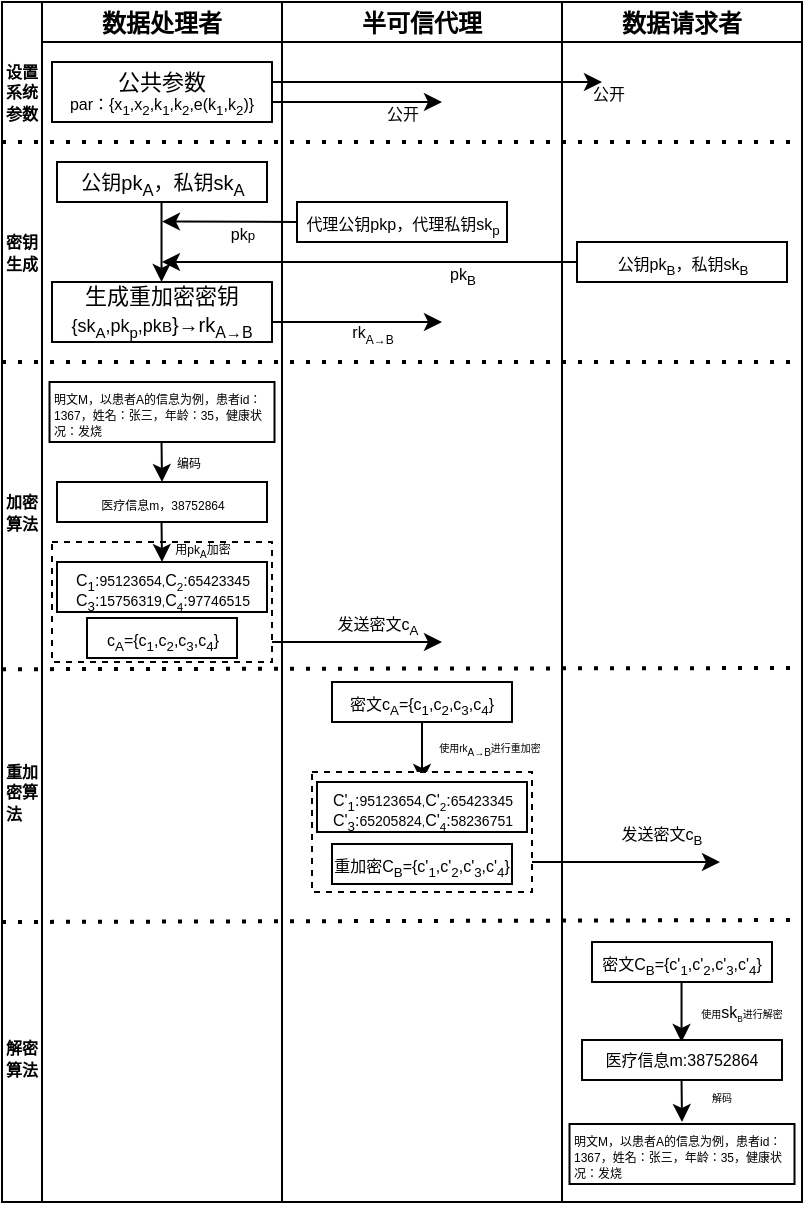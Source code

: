<mxfile version="24.4.6" type="github">
  <diagram name="第 1 页" id="2B9-g3zwyfel9pQjpdhB">
    <mxGraphModel dx="574" dy="295" grid="1" gridSize="10" guides="1" tooltips="1" connect="1" arrows="1" fold="1" page="1" pageScale="1" pageWidth="827" pageHeight="1169" math="0" shadow="0">
      <root>
        <mxCell id="0" />
        <mxCell id="1" parent="0" />
        <mxCell id="FPaeK-ZUEYd0aDJhkk1g-1" value="" style="swimlane;childLayout=stackLayout;resizeParent=1;resizeParentMax=0;startSize=20;horizontal=0;horizontalStack=1;" parent="1" vertex="1">
          <mxGeometry x="160" y="170" width="400" height="600" as="geometry">
            <mxRectangle x="160" y="170" width="40" height="50" as="alternateBounds" />
          </mxGeometry>
        </mxCell>
        <mxCell id="FPaeK-ZUEYd0aDJhkk1g-2" value="数据处理者" style="swimlane;startSize=20;" parent="FPaeK-ZUEYd0aDJhkk1g-1" vertex="1">
          <mxGeometry x="20" width="120" height="600" as="geometry" />
        </mxCell>
        <mxCell id="FPaeK-ZUEYd0aDJhkk1g-5" value="&lt;font style=&quot;font-size: 11px;&quot;&gt;公共参数&lt;/font&gt;&lt;div style=&quot;font-size: 8px;&quot;&gt;&lt;font style=&quot;font-size: 8px;&quot;&gt;par：{x&lt;sub style=&quot;&quot;&gt;1&lt;/sub&gt;,x&lt;sub style=&quot;&quot;&gt;2&lt;/sub&gt;,k&lt;sub style=&quot;&quot;&gt;1&lt;/sub&gt;,k&lt;sub style=&quot;&quot;&gt;2&lt;/sub&gt;,e(k&lt;sub style=&quot;&quot;&gt;1&lt;/sub&gt;,k&lt;sub style=&quot;&quot;&gt;2&lt;/sub&gt;)}&lt;/font&gt;&lt;/div&gt;" style="rounded=0;whiteSpace=wrap;html=1;" parent="FPaeK-ZUEYd0aDJhkk1g-2" vertex="1">
          <mxGeometry x="5" y="30" width="110" height="30" as="geometry" />
        </mxCell>
        <mxCell id="FPaeK-ZUEYd0aDJhkk1g-12" value="&lt;span style=&quot;font-size: 10px;&quot;&gt;公钥pk&lt;sub&gt;A&lt;/sub&gt;，私钥sk&lt;sub&gt;A&lt;/sub&gt;&lt;/span&gt;" style="rounded=0;whiteSpace=wrap;html=1;" parent="FPaeK-ZUEYd0aDJhkk1g-2" vertex="1">
          <mxGeometry x="7.5" y="80" width="105" height="20" as="geometry" />
        </mxCell>
        <mxCell id="FPaeK-ZUEYd0aDJhkk1g-13" value="" style="endArrow=classic;html=1;rounded=0;" parent="FPaeK-ZUEYd0aDJhkk1g-2" edge="1">
          <mxGeometry width="50" height="50" relative="1" as="geometry">
            <mxPoint x="59.76" y="100" as="sourcePoint" />
            <mxPoint x="59.76" y="140" as="targetPoint" />
          </mxGeometry>
        </mxCell>
        <mxCell id="FPaeK-ZUEYd0aDJhkk1g-14" value="&lt;font style=&quot;font-size: 11px;&quot;&gt;生成重加密密钥&lt;/font&gt;&lt;div style=&quot;&quot;&gt;&lt;span style=&quot;font-size: 9px;&quot;&gt;{sk&lt;sub&gt;A&lt;/sub&gt;,pk&lt;sub&gt;p&lt;/sub&gt;,pk&lt;/span&gt;&lt;span style=&quot;font-size: 7.5px;&quot;&gt;B&lt;/span&gt;&lt;font size=&quot;1&quot;&gt;}→rk&lt;sub&gt;&lt;font style=&quot;font-size: 8px;&quot;&gt;A→B&lt;/font&gt;&lt;/sub&gt;&lt;/font&gt;&lt;/div&gt;" style="rounded=0;whiteSpace=wrap;html=1;" parent="FPaeK-ZUEYd0aDJhkk1g-2" vertex="1">
          <mxGeometry x="5" y="140" width="110" height="30" as="geometry" />
        </mxCell>
        <mxCell id="FPaeK-ZUEYd0aDJhkk1g-26" value="&lt;span style=&quot;font-size: 8px;&quot;&gt;pk&lt;/span&gt;&lt;span style=&quot;font-size: 6.667px;&quot;&gt;p&lt;/span&gt;" style="text;html=1;align=center;verticalAlign=middle;resizable=0;points=[];autosize=1;strokeColor=none;fillColor=none;" parent="FPaeK-ZUEYd0aDJhkk1g-2" vertex="1">
          <mxGeometry x="80" y="100" width="40" height="30" as="geometry" />
        </mxCell>
        <mxCell id="FPaeK-ZUEYd0aDJhkk1g-30" value="&lt;p style=&quot;line-height: 50%;&quot;&gt;&lt;font style=&quot;font-size: 6px;&quot;&gt;明文M，以患者A的信息为例，患者id：1367，姓名：张三，年龄：35，健康状况：发烧&lt;/font&gt;&lt;/p&gt;" style="rounded=0;whiteSpace=wrap;html=1;align=left;" parent="FPaeK-ZUEYd0aDJhkk1g-2" vertex="1">
          <mxGeometry x="3.75" y="190" width="112.5" height="30" as="geometry" />
        </mxCell>
        <mxCell id="FPaeK-ZUEYd0aDJhkk1g-32" value="" style="endArrow=classic;html=1;rounded=0;" parent="FPaeK-ZUEYd0aDJhkk1g-2" edge="1">
          <mxGeometry width="50" height="50" relative="1" as="geometry">
            <mxPoint x="59.77" y="220" as="sourcePoint" />
            <mxPoint x="60" y="240" as="targetPoint" />
          </mxGeometry>
        </mxCell>
        <mxCell id="FPaeK-ZUEYd0aDJhkk1g-33" value="&lt;font style=&quot;font-size: 6px;&quot;&gt;编码&lt;/font&gt;" style="text;html=1;align=center;verticalAlign=middle;resizable=0;points=[];autosize=1;strokeColor=none;fillColor=none;" parent="FPaeK-ZUEYd0aDJhkk1g-2" vertex="1">
          <mxGeometry x="53" y="214" width="40" height="30" as="geometry" />
        </mxCell>
        <mxCell id="FPaeK-ZUEYd0aDJhkk1g-34" value="&lt;font style=&quot;font-size: 6px;&quot;&gt;医疗信息m，38752864&lt;/font&gt;" style="rounded=0;whiteSpace=wrap;html=1;" parent="FPaeK-ZUEYd0aDJhkk1g-2" vertex="1">
          <mxGeometry x="7.5" y="240" width="105" height="20" as="geometry" />
        </mxCell>
        <mxCell id="FPaeK-ZUEYd0aDJhkk1g-37" value="" style="rounded=0;whiteSpace=wrap;html=1;dashed=1;" parent="FPaeK-ZUEYd0aDJhkk1g-2" vertex="1">
          <mxGeometry x="5" y="270" width="110" height="60" as="geometry" />
        </mxCell>
        <mxCell id="FPaeK-ZUEYd0aDJhkk1g-35" value="" style="endArrow=classic;html=1;rounded=0;" parent="FPaeK-ZUEYd0aDJhkk1g-2" edge="1">
          <mxGeometry width="50" height="50" relative="1" as="geometry">
            <mxPoint x="59.77" y="260" as="sourcePoint" />
            <mxPoint x="60" y="280" as="targetPoint" />
          </mxGeometry>
        </mxCell>
        <mxCell id="FPaeK-ZUEYd0aDJhkk1g-36" value="&lt;font style=&quot;font-size: 6px;&quot;&gt;用pk&lt;sub&gt;A&lt;/sub&gt;加密&lt;/font&gt;" style="text;html=1;align=center;verticalAlign=middle;resizable=0;points=[];autosize=1;strokeColor=none;fillColor=none;" parent="FPaeK-ZUEYd0aDJhkk1g-2" vertex="1">
          <mxGeometry x="55" y="257" width="50" height="30" as="geometry" />
        </mxCell>
        <mxCell id="FPaeK-ZUEYd0aDJhkk1g-38" value="&lt;font style=&quot;font-size: 8px;&quot;&gt;C&lt;sub&gt;1&lt;/sub&gt;:&lt;/font&gt;&lt;font style=&quot;font-size: 7px;&quot;&gt;95123654&lt;/font&gt;&lt;font style=&quot;font-size: 6px;&quot;&gt;,&lt;/font&gt;&lt;font style=&quot;font-size: 7px;&quot;&gt;&lt;span style=&quot;font-size: 8px;&quot;&gt;C&lt;/span&gt;&lt;sub&gt;2&lt;/sub&gt;&lt;span style=&quot;font-size: 8px;&quot;&gt;:&lt;/span&gt;65423345&lt;/font&gt;&lt;div style=&quot;font-size: 11px; line-height: 50%;&quot;&gt;&lt;font style=&quot;font-size: 8px;&quot;&gt;C&lt;sub&gt;3&lt;/sub&gt;:&lt;/font&gt;&lt;font style=&quot;font-size: 7px;&quot;&gt;15756319&lt;/font&gt;&lt;font style=&quot;font-size: 6px;&quot;&gt;,&lt;/font&gt;&lt;font style=&quot;font-size: 7px;&quot;&gt;&lt;span style=&quot;font-size: 8px;&quot;&gt;C&lt;/span&gt;&lt;sub&gt;4&lt;/sub&gt;&lt;span style=&quot;font-size: 8px;&quot;&gt;:&lt;/span&gt;97746515&lt;/font&gt;&lt;/div&gt;" style="rounded=0;whiteSpace=wrap;html=1;" parent="FPaeK-ZUEYd0aDJhkk1g-2" vertex="1">
          <mxGeometry x="7.5" y="280" width="105" height="25" as="geometry" />
        </mxCell>
        <mxCell id="FPaeK-ZUEYd0aDJhkk1g-39" value="&lt;font style=&quot;font-size: 8px;&quot;&gt;c&lt;sub&gt;A&lt;/sub&gt;={c&lt;sub&gt;1&lt;/sub&gt;,c&lt;sub&gt;2&lt;/sub&gt;,c&lt;sub&gt;3&lt;/sub&gt;,c&lt;sub&gt;4&lt;/sub&gt;}&lt;/font&gt;" style="rounded=0;whiteSpace=wrap;html=1;" parent="FPaeK-ZUEYd0aDJhkk1g-2" vertex="1">
          <mxGeometry x="22.5" y="308" width="75" height="20" as="geometry" />
        </mxCell>
        <mxCell id="FPaeK-ZUEYd0aDJhkk1g-52" value="" style="endArrow=none;dashed=1;html=1;dashPattern=1 3;strokeWidth=2;rounded=0;" parent="FPaeK-ZUEYd0aDJhkk1g-2" edge="1">
          <mxGeometry width="50" height="50" relative="1" as="geometry">
            <mxPoint x="-20" y="460" as="sourcePoint" />
            <mxPoint x="380" y="459" as="targetPoint" />
          </mxGeometry>
        </mxCell>
        <mxCell id="FPaeK-ZUEYd0aDJhkk1g-3" value="半可信代理" style="swimlane;startSize=20;" parent="FPaeK-ZUEYd0aDJhkk1g-1" vertex="1">
          <mxGeometry x="140" width="140" height="600" as="geometry" />
        </mxCell>
        <mxCell id="FPaeK-ZUEYd0aDJhkk1g-7" value="" style="endArrow=classic;html=1;rounded=0;" parent="FPaeK-ZUEYd0aDJhkk1g-3" edge="1">
          <mxGeometry width="50" height="50" relative="1" as="geometry">
            <mxPoint x="-5" y="40" as="sourcePoint" />
            <mxPoint x="160" y="40" as="targetPoint" />
          </mxGeometry>
        </mxCell>
        <mxCell id="FPaeK-ZUEYd0aDJhkk1g-8" value="" style="endArrow=classic;html=1;rounded=0;" parent="FPaeK-ZUEYd0aDJhkk1g-3" edge="1">
          <mxGeometry width="50" height="50" relative="1" as="geometry">
            <mxPoint x="-5" y="50" as="sourcePoint" />
            <mxPoint x="80" y="50" as="targetPoint" />
          </mxGeometry>
        </mxCell>
        <mxCell id="FPaeK-ZUEYd0aDJhkk1g-10" value="&lt;font style=&quot;font-size: 8px;&quot;&gt;公开&lt;/font&gt;" style="text;html=1;align=center;verticalAlign=middle;resizable=0;points=[];autosize=1;strokeColor=none;fillColor=none;" parent="FPaeK-ZUEYd0aDJhkk1g-3" vertex="1">
          <mxGeometry x="40" y="40" width="40" height="30" as="geometry" />
        </mxCell>
        <mxCell id="FPaeK-ZUEYd0aDJhkk1g-20" value="&lt;font style=&quot;font-size: 8px;&quot;&gt;代理公钥pkp，代理私钥sk&lt;sub style=&quot;&quot;&gt;p&lt;/sub&gt;&lt;/font&gt;" style="rounded=0;whiteSpace=wrap;html=1;" parent="FPaeK-ZUEYd0aDJhkk1g-3" vertex="1">
          <mxGeometry x="7.5" y="100" width="105" height="20" as="geometry" />
        </mxCell>
        <mxCell id="FPaeK-ZUEYd0aDJhkk1g-22" value="" style="endArrow=classic;html=1;rounded=0;exitX=0;exitY=0.5;exitDx=0;exitDy=0;" parent="FPaeK-ZUEYd0aDJhkk1g-3" source="FPaeK-ZUEYd0aDJhkk1g-21" edge="1">
          <mxGeometry width="50" height="50" relative="1" as="geometry">
            <mxPoint x="125" y="130" as="sourcePoint" />
            <mxPoint x="-60" y="130" as="targetPoint" />
          </mxGeometry>
        </mxCell>
        <mxCell id="FPaeK-ZUEYd0aDJhkk1g-23" value="" style="endArrow=classic;html=1;rounded=0;exitX=0;exitY=0.5;exitDx=0;exitDy=0;" parent="FPaeK-ZUEYd0aDJhkk1g-3" source="FPaeK-ZUEYd0aDJhkk1g-20" edge="1">
          <mxGeometry width="50" height="50" relative="1" as="geometry">
            <mxPoint y="110" as="sourcePoint" />
            <mxPoint x="-60" y="109.76" as="targetPoint" />
          </mxGeometry>
        </mxCell>
        <mxCell id="FPaeK-ZUEYd0aDJhkk1g-25" value="&lt;span style=&quot;font-size: 8px;&quot;&gt;pk&lt;sub&gt;B&lt;/sub&gt;&lt;/span&gt;" style="text;html=1;align=center;verticalAlign=middle;resizable=0;points=[];autosize=1;strokeColor=none;fillColor=none;" parent="FPaeK-ZUEYd0aDJhkk1g-3" vertex="1">
          <mxGeometry x="70" y="120" width="40" height="30" as="geometry" />
        </mxCell>
        <mxCell id="FPaeK-ZUEYd0aDJhkk1g-27" value="" style="endArrow=classic;html=1;rounded=0;" parent="FPaeK-ZUEYd0aDJhkk1g-3" edge="1">
          <mxGeometry width="50" height="50" relative="1" as="geometry">
            <mxPoint x="-5" y="160" as="sourcePoint" />
            <mxPoint x="80" y="160" as="targetPoint" />
          </mxGeometry>
        </mxCell>
        <mxCell id="FPaeK-ZUEYd0aDJhkk1g-28" value="&lt;font style=&quot;&quot;&gt;&lt;span style=&quot;font-size: 8px; text-wrap: wrap;&quot;&gt;rk&lt;/span&gt;&lt;sub style=&quot;text-wrap: wrap;&quot;&gt;&lt;font style=&quot;font-size: 6px;&quot;&gt;A→B&lt;/font&gt;&lt;/sub&gt;&lt;/font&gt;" style="text;html=1;align=center;verticalAlign=middle;resizable=0;points=[];autosize=1;strokeColor=none;fillColor=none;" parent="FPaeK-ZUEYd0aDJhkk1g-3" vertex="1">
          <mxGeometry x="25" y="150" width="40" height="30" as="geometry" />
        </mxCell>
        <mxCell id="FPaeK-ZUEYd0aDJhkk1g-40" value="" style="endArrow=none;dashed=1;html=1;dashPattern=1 3;strokeWidth=2;rounded=0;exitX=0;exitY=0.556;exitDx=0;exitDy=0;exitPerimeter=0;" parent="FPaeK-ZUEYd0aDJhkk1g-3" edge="1" source="FPaeK-ZUEYd0aDJhkk1g-1">
          <mxGeometry width="50" height="50" relative="1" as="geometry">
            <mxPoint x="-200" y="333" as="sourcePoint" />
            <mxPoint x="260" y="333" as="targetPoint" />
          </mxGeometry>
        </mxCell>
        <mxCell id="FPaeK-ZUEYd0aDJhkk1g-29" value="" style="endArrow=none;dashed=1;html=1;dashPattern=1 3;strokeWidth=2;rounded=0;" parent="FPaeK-ZUEYd0aDJhkk1g-3" edge="1">
          <mxGeometry width="50" height="50" relative="1" as="geometry">
            <mxPoint x="-140" y="180" as="sourcePoint" />
            <mxPoint x="260" y="180" as="targetPoint" />
          </mxGeometry>
        </mxCell>
        <mxCell id="FPaeK-ZUEYd0aDJhkk1g-11" value="" style="endArrow=none;dashed=1;html=1;dashPattern=1 3;strokeWidth=2;rounded=0;" parent="FPaeK-ZUEYd0aDJhkk1g-3" edge="1">
          <mxGeometry width="50" height="50" relative="1" as="geometry">
            <mxPoint x="-140" y="70" as="sourcePoint" />
            <mxPoint x="260" y="70" as="targetPoint" />
          </mxGeometry>
        </mxCell>
        <mxCell id="FPaeK-ZUEYd0aDJhkk1g-41" value="" style="endArrow=classic;html=1;rounded=0;" parent="FPaeK-ZUEYd0aDJhkk1g-3" edge="1">
          <mxGeometry width="50" height="50" relative="1" as="geometry">
            <mxPoint x="-5" y="320" as="sourcePoint" />
            <mxPoint x="80" y="320" as="targetPoint" />
          </mxGeometry>
        </mxCell>
        <mxCell id="FPaeK-ZUEYd0aDJhkk1g-43" value="&lt;font style=&quot;font-size: 8px;&quot;&gt;&lt;span style=&quot;text-align: left;&quot;&gt;发送密文&lt;/span&gt;&lt;span style=&quot;text-align: left;&quot;&gt;c&lt;/span&gt;&lt;sub style=&quot;text-align: left;&quot;&gt;A&lt;/sub&gt;&lt;/font&gt;" style="text;strokeColor=none;align=center;fillColor=none;html=1;verticalAlign=middle;whiteSpace=wrap;rounded=0;" parent="FPaeK-ZUEYd0aDJhkk1g-3" vertex="1">
          <mxGeometry x="18" y="295" width="60" height="30" as="geometry" />
        </mxCell>
        <mxCell id="FPaeK-ZUEYd0aDJhkk1g-44" value="&lt;font style=&quot;font-size: 8px;&quot;&gt;密文c&lt;sub&gt;A&lt;/sub&gt;={c&lt;sub&gt;1&lt;/sub&gt;,c&lt;sub&gt;2&lt;/sub&gt;,c&lt;sub&gt;3&lt;/sub&gt;,c&lt;sub&gt;4&lt;/sub&gt;}&lt;/font&gt;" style="rounded=0;whiteSpace=wrap;html=1;" parent="FPaeK-ZUEYd0aDJhkk1g-3" vertex="1">
          <mxGeometry x="25" y="340" width="90" height="20" as="geometry" />
        </mxCell>
        <mxCell id="FPaeK-ZUEYd0aDJhkk1g-45" value="" style="endArrow=classic;html=1;rounded=0;" parent="FPaeK-ZUEYd0aDJhkk1g-3" edge="1">
          <mxGeometry width="50" height="50" relative="1" as="geometry">
            <mxPoint x="70" y="360" as="sourcePoint" />
            <mxPoint x="70" y="390" as="targetPoint" />
          </mxGeometry>
        </mxCell>
        <mxCell id="FPaeK-ZUEYd0aDJhkk1g-47" value="" style="rounded=0;whiteSpace=wrap;html=1;dashed=1;" parent="FPaeK-ZUEYd0aDJhkk1g-3" vertex="1">
          <mxGeometry x="15" y="385" width="110" height="60" as="geometry" />
        </mxCell>
        <mxCell id="FPaeK-ZUEYd0aDJhkk1g-48" value="&lt;font style=&quot;font-size: 8px;&quot;&gt;C&#39;&lt;sub&gt;1&lt;/sub&gt;:&lt;/font&gt;&lt;font style=&quot;font-size: 7px;&quot;&gt;95123654&lt;/font&gt;&lt;font style=&quot;font-size: 6px;&quot;&gt;,&lt;/font&gt;&lt;font style=&quot;font-size: 7px;&quot;&gt;&lt;span style=&quot;font-size: 8px;&quot;&gt;C&#39;&lt;/span&gt;&lt;sub&gt;2&lt;/sub&gt;&lt;span style=&quot;font-size: 8px;&quot;&gt;:&lt;/span&gt;65423345&lt;/font&gt;&lt;div style=&quot;font-size: 11px; line-height: 50%;&quot;&gt;&lt;font style=&quot;font-size: 8px;&quot;&gt;C&#39;&lt;sub&gt;3&lt;/sub&gt;:&lt;/font&gt;&lt;font style=&quot;font-size: 7px;&quot;&gt;65205824&lt;/font&gt;&lt;font style=&quot;font-size: 6px;&quot;&gt;,&lt;/font&gt;&lt;font style=&quot;font-size: 7px;&quot;&gt;&lt;span style=&quot;font-size: 8px;&quot;&gt;C&#39;&lt;/span&gt;&lt;sub&gt;4&lt;/sub&gt;&lt;span style=&quot;font-size: 8px;&quot;&gt;:&lt;/span&gt;58236751&lt;/font&gt;&lt;/div&gt;" style="rounded=0;whiteSpace=wrap;html=1;" parent="FPaeK-ZUEYd0aDJhkk1g-3" vertex="1">
          <mxGeometry x="17.5" y="390" width="105" height="25" as="geometry" />
        </mxCell>
        <mxCell id="FPaeK-ZUEYd0aDJhkk1g-49" value="&lt;font style=&quot;font-size: 8px;&quot;&gt;重加密C&lt;sub&gt;B&lt;/sub&gt;={c&#39;&lt;sub&gt;1&lt;/sub&gt;,c&#39;&lt;sub&gt;2&lt;/sub&gt;,c&#39;&lt;sub&gt;3&lt;/sub&gt;,c&#39;&lt;sub&gt;4&lt;/sub&gt;}&lt;/font&gt;" style="rounded=0;whiteSpace=wrap;html=1;" parent="FPaeK-ZUEYd0aDJhkk1g-3" vertex="1">
          <mxGeometry x="25" y="421" width="90" height="20" as="geometry" />
        </mxCell>
        <mxCell id="FPaeK-ZUEYd0aDJhkk1g-4" value="数据请求者" style="swimlane;startSize=20;" parent="FPaeK-ZUEYd0aDJhkk1g-1" vertex="1">
          <mxGeometry x="280" width="120" height="600" as="geometry" />
        </mxCell>
        <mxCell id="FPaeK-ZUEYd0aDJhkk1g-9" value="&lt;font style=&quot;font-size: 8px;&quot;&gt;公开&lt;/font&gt;" style="text;html=1;align=center;verticalAlign=middle;resizable=0;points=[];autosize=1;strokeColor=none;fillColor=none;" parent="FPaeK-ZUEYd0aDJhkk1g-4" vertex="1">
          <mxGeometry x="3" y="30" width="40" height="30" as="geometry" />
        </mxCell>
        <mxCell id="FPaeK-ZUEYd0aDJhkk1g-21" value="&lt;font style=&quot;font-size: 8px;&quot;&gt;公钥pk&lt;sub style=&quot;&quot;&gt;B&lt;/sub&gt;，私钥sk&lt;sub style=&quot;&quot;&gt;B&lt;/sub&gt;&lt;/font&gt;" style="rounded=0;whiteSpace=wrap;html=1;" parent="FPaeK-ZUEYd0aDJhkk1g-4" vertex="1">
          <mxGeometry x="7.5" y="120" width="105" height="20" as="geometry" />
        </mxCell>
        <mxCell id="FPaeK-ZUEYd0aDJhkk1g-46" value="&lt;div style=&quot;text-align: left; font-size: 5px;&quot;&gt;&lt;span style=&quot;background-color: initial;&quot;&gt;使用&lt;/span&gt;&lt;span style=&quot;background-color: initial; text-align: center;&quot;&gt;rk&lt;/span&gt;&lt;sub style=&quot;background-color: initial; text-align: center;&quot;&gt;&lt;font style=&quot;font-size: 5px;&quot;&gt;A→B&lt;/font&gt;&lt;/sub&gt;&lt;span style=&quot;background-color: initial;&quot;&gt;进行重加密&lt;/span&gt;&lt;/div&gt;" style="text;strokeColor=none;align=center;fillColor=none;html=1;verticalAlign=middle;whiteSpace=wrap;rounded=0;" parent="FPaeK-ZUEYd0aDJhkk1g-4" vertex="1">
          <mxGeometry x="-66" y="358" width="60" height="30" as="geometry" />
        </mxCell>
        <mxCell id="FPaeK-ZUEYd0aDJhkk1g-50" value="" style="endArrow=classic;html=1;rounded=0;exitX=1;exitY=0.75;exitDx=0;exitDy=0;" parent="FPaeK-ZUEYd0aDJhkk1g-4" source="FPaeK-ZUEYd0aDJhkk1g-47" edge="1">
          <mxGeometry width="50" height="50" relative="1" as="geometry">
            <mxPoint x="-6" y="430" as="sourcePoint" />
            <mxPoint x="79" y="430" as="targetPoint" />
          </mxGeometry>
        </mxCell>
        <mxCell id="FPaeK-ZUEYd0aDJhkk1g-51" value="&lt;font style=&quot;font-size: 8px;&quot;&gt;&lt;span style=&quot;text-align: left;&quot;&gt;发送密文&lt;/span&gt;&lt;span style=&quot;text-align: left;&quot;&gt;c&lt;/span&gt;&lt;sub style=&quot;text-align: left;&quot;&gt;B&lt;/sub&gt;&lt;/font&gt;" style="text;strokeColor=none;align=center;fillColor=none;html=1;verticalAlign=middle;whiteSpace=wrap;rounded=0;" parent="FPaeK-ZUEYd0aDJhkk1g-4" vertex="1">
          <mxGeometry x="20" y="400" width="60" height="30" as="geometry" />
        </mxCell>
        <mxCell id="FPaeK-ZUEYd0aDJhkk1g-53" value="&lt;font style=&quot;font-size: 8px;&quot;&gt;密文C&lt;sub&gt;B&lt;/sub&gt;={c&#39;&lt;sub&gt;1&lt;/sub&gt;,c&#39;&lt;sub&gt;2&lt;/sub&gt;,c&#39;&lt;sub&gt;3&lt;/sub&gt;,c&#39;&lt;sub&gt;4&lt;/sub&gt;}&lt;/font&gt;" style="rounded=0;whiteSpace=wrap;html=1;" parent="FPaeK-ZUEYd0aDJhkk1g-4" vertex="1">
          <mxGeometry x="15" y="470" width="90" height="20" as="geometry" />
        </mxCell>
        <mxCell id="FPaeK-ZUEYd0aDJhkk1g-54" value="" style="endArrow=classic;html=1;rounded=0;" parent="FPaeK-ZUEYd0aDJhkk1g-4" edge="1">
          <mxGeometry width="50" height="50" relative="1" as="geometry">
            <mxPoint x="59.77" y="490" as="sourcePoint" />
            <mxPoint x="59.77" y="520" as="targetPoint" />
          </mxGeometry>
        </mxCell>
        <mxCell id="FPaeK-ZUEYd0aDJhkk1g-56" value="医疗信息m:38752864" style="rounded=0;whiteSpace=wrap;html=1;fontSize=8;" parent="FPaeK-ZUEYd0aDJhkk1g-4" vertex="1">
          <mxGeometry x="10" y="519" width="100" height="20" as="geometry" />
        </mxCell>
        <mxCell id="FPaeK-ZUEYd0aDJhkk1g-57" value="" style="endArrow=classic;html=1;rounded=0;" parent="FPaeK-ZUEYd0aDJhkk1g-4" edge="1">
          <mxGeometry width="50" height="50" relative="1" as="geometry">
            <mxPoint x="59.77" y="539" as="sourcePoint" />
            <mxPoint x="60" y="560" as="targetPoint" />
          </mxGeometry>
        </mxCell>
        <mxCell id="FPaeK-ZUEYd0aDJhkk1g-55" value="&lt;div style=&quot;text-align: center; font-size: 5px;&quot;&gt;&lt;span style=&quot;background-color: initial;&quot;&gt;使用&lt;/span&gt;&lt;span style=&quot;background-color: initial; font-size: 8px;&quot;&gt;sk&lt;/span&gt;&lt;sub style=&quot;background-color: initial;&quot;&gt;B&lt;/sub&gt;&lt;span style=&quot;background-color: initial;&quot;&gt;进&lt;/span&gt;&lt;span style=&quot;background-color: initial;&quot;&gt;行解密&lt;/span&gt;&lt;/div&gt;" style="text;strokeColor=none;align=center;fillColor=none;html=1;verticalAlign=middle;whiteSpace=wrap;rounded=0;" parent="FPaeK-ZUEYd0aDJhkk1g-4" vertex="1">
          <mxGeometry x="60" y="490" width="60" height="30" as="geometry" />
        </mxCell>
        <mxCell id="FPaeK-ZUEYd0aDJhkk1g-60" value="" style="edgeStyle=orthogonalEdgeStyle;rounded=0;orthogonalLoop=1;jettySize=auto;html=1;" parent="FPaeK-ZUEYd0aDJhkk1g-4" source="FPaeK-ZUEYd0aDJhkk1g-58" target="FPaeK-ZUEYd0aDJhkk1g-59" edge="1">
          <mxGeometry relative="1" as="geometry" />
        </mxCell>
        <mxCell id="FPaeK-ZUEYd0aDJhkk1g-58" value="&lt;div style=&quot;text-align: center; font-size: 5px;&quot;&gt;解码&lt;/div&gt;" style="text;strokeColor=none;align=center;fillColor=none;html=1;verticalAlign=middle;whiteSpace=wrap;rounded=0;" parent="FPaeK-ZUEYd0aDJhkk1g-4" vertex="1">
          <mxGeometry x="50" y="532" width="60" height="30" as="geometry" />
        </mxCell>
        <mxCell id="FPaeK-ZUEYd0aDJhkk1g-59" value="&lt;p style=&quot;line-height: 50%;&quot;&gt;&lt;font style=&quot;font-size: 6px;&quot;&gt;明文M，以患者A的信息为例，患者id：1367，姓名：张三，年龄：35，健康状况：发烧&lt;/font&gt;&lt;/p&gt;" style="rounded=0;whiteSpace=wrap;html=1;align=left;" parent="FPaeK-ZUEYd0aDJhkk1g-4" vertex="1">
          <mxGeometry x="3.75" y="561" width="112.5" height="30" as="geometry" />
        </mxCell>
        <mxCell id="FPaeK-ZUEYd0aDJhkk1g-6" value="" style="endArrow=classic;html=1;rounded=0;exitX=1;exitY=0.25;exitDx=0;exitDy=0;" parent="1" source="FPaeK-ZUEYd0aDJhkk1g-5" edge="1">
          <mxGeometry width="50" height="50" relative="1" as="geometry">
            <mxPoint x="365" y="370" as="sourcePoint" />
            <mxPoint x="295" y="208" as="targetPoint" />
          </mxGeometry>
        </mxCell>
        <mxCell id="FPaeK-ZUEYd0aDJhkk1g-62" value="&lt;p style=&quot;line-height: 80%;&quot;&gt;&lt;font style=&quot;font-size: 8px;&quot;&gt;&lt;b&gt;设置系统参数&lt;/b&gt;&lt;/font&gt;&lt;/p&gt;" style="text;strokeColor=none;align=left;fillColor=none;html=1;verticalAlign=middle;whiteSpace=wrap;rounded=0;" parent="1" vertex="1">
          <mxGeometry x="160" y="200" width="19" height="30" as="geometry" />
        </mxCell>
        <mxCell id="FPaeK-ZUEYd0aDJhkk1g-63" value="&lt;div style=&quot;line-height: 80%;&quot;&gt;&lt;span style=&quot;font-size: 8px;&quot;&gt;&lt;b&gt;解密算法&lt;/b&gt;&lt;/span&gt;&lt;/div&gt;" style="text;strokeColor=none;align=left;fillColor=none;html=1;verticalAlign=middle;whiteSpace=wrap;rounded=0;" parent="1" vertex="1">
          <mxGeometry x="160" y="683" width="19" height="30" as="geometry" />
        </mxCell>
        <mxCell id="K_Se0XkvJR9W0vBdDikR-2" value="&lt;p style=&quot;line-height: 80%;&quot;&gt;&lt;span style=&quot;font-size: 8px;&quot;&gt;&lt;b&gt;密钥生成&lt;/b&gt;&lt;/span&gt;&lt;br&gt;&lt;/p&gt;" style="text;strokeColor=none;align=left;fillColor=none;html=1;verticalAlign=middle;whiteSpace=wrap;rounded=0;" vertex="1" parent="1">
          <mxGeometry x="160" y="280" width="19" height="30" as="geometry" />
        </mxCell>
        <mxCell id="K_Se0XkvJR9W0vBdDikR-3" value="&lt;p style=&quot;line-height: 80%;&quot;&gt;&lt;span style=&quot;font-size: 8px;&quot;&gt;&lt;b&gt;加密算法&lt;/b&gt;&lt;/span&gt;&lt;br&gt;&lt;/p&gt;" style="text;strokeColor=none;align=left;fillColor=none;html=1;verticalAlign=middle;whiteSpace=wrap;rounded=0;" vertex="1" parent="1">
          <mxGeometry x="159.5" y="410" width="19" height="30" as="geometry" />
        </mxCell>
        <mxCell id="K_Se0XkvJR9W0vBdDikR-4" value="&lt;p style=&quot;line-height: 80%;&quot;&gt;&lt;span style=&quot;font-size: 8px;&quot;&gt;&lt;b&gt;重加密算法&lt;/b&gt;&lt;/span&gt;&lt;br&gt;&lt;/p&gt;" style="text;strokeColor=none;align=left;fillColor=none;html=1;verticalAlign=middle;whiteSpace=wrap;rounded=0;" vertex="1" parent="1">
          <mxGeometry x="160" y="550" width="19" height="30" as="geometry" />
        </mxCell>
      </root>
    </mxGraphModel>
  </diagram>
</mxfile>
